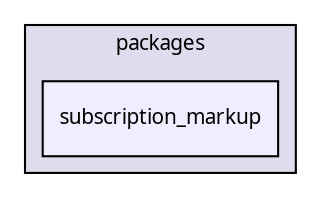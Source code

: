 digraph "packages/subscription/packages/subscription_markup/" {
  compound=true
  node [ fontsize="10", fontname="FreeSans.ttf"];
  edge [ labelfontsize="10", labelfontname="FreeSans.ttf"];
  subgraph clusterdir_4e43235ce4c355b9c29ba3af03fa2331 {
    graph [ bgcolor="#ddddee", pencolor="black", label="packages" fontname="FreeSans.ttf", fontsize="10", URL="dir_4e43235ce4c355b9c29ba3af03fa2331.html"]
  dir_215da523947612c826685cd585b40884 [shape=box, label="subscription_markup", style="filled", fillcolor="#eeeeff", pencolor="black", URL="dir_215da523947612c826685cd585b40884.html"];
  }
}
